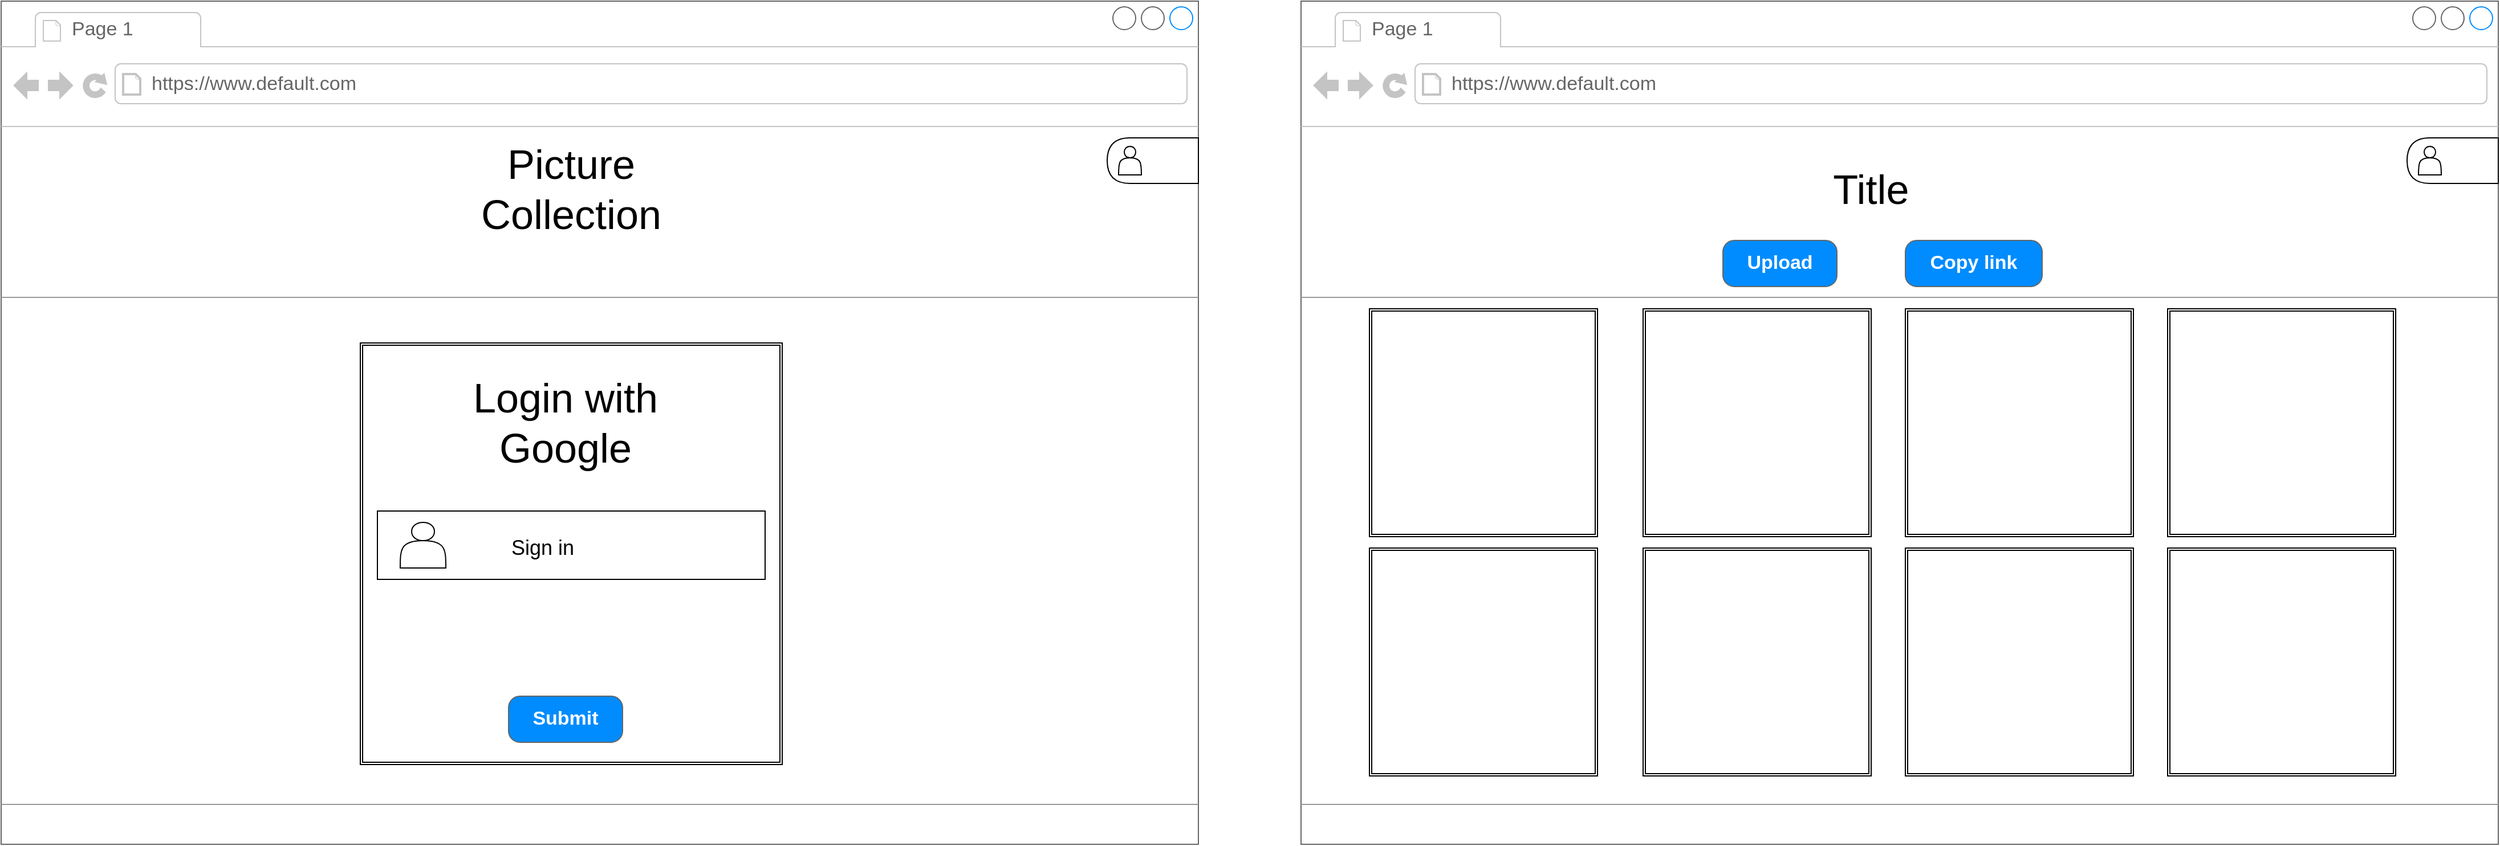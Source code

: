 <mxfile version="18.0.7" type="device"><diagram name="Page-1" id="2cc2dc42-3aac-f2a9-1cec-7a8b7cbee084"><mxGraphModel dx="3655" dy="980" grid="1" gridSize="10" guides="1" tooltips="1" connect="1" arrows="1" fold="1" page="1" pageScale="1" pageWidth="1100" pageHeight="850" background="none" math="0" shadow="0"><root><mxCell id="0"/><mxCell id="1" parent="0"/><mxCell id="7026571954dc6520-1" value="" style="strokeWidth=1;shadow=0;dashed=0;align=center;html=1;shape=mxgraph.mockup.containers.browserWindow;rSize=0;strokeColor=#666666;mainText=,;recursiveResize=0;rounded=0;labelBackgroundColor=none;fontFamily=Verdana;fontSize=12" parent="1" vertex="1"><mxGeometry x="40" y="20" width="1050" height="740" as="geometry"/></mxCell><mxCell id="7026571954dc6520-2" value="Page 1" style="strokeWidth=1;shadow=0;dashed=0;align=center;html=1;shape=mxgraph.mockup.containers.anchor;fontSize=17;fontColor=#666666;align=left;" parent="7026571954dc6520-1" vertex="1"><mxGeometry x="60" y="12" width="110" height="26" as="geometry"/></mxCell><mxCell id="7026571954dc6520-3" value="https://www.default.com" style="strokeWidth=1;shadow=0;dashed=0;align=center;html=1;shape=mxgraph.mockup.containers.anchor;rSize=0;fontSize=17;fontColor=#666666;align=left;" parent="7026571954dc6520-1" vertex="1"><mxGeometry x="130" y="60" width="250" height="26" as="geometry"/></mxCell><mxCell id="7026571954dc6520-15" value="" style="verticalLabelPosition=bottom;shadow=0;dashed=0;align=center;html=1;verticalAlign=top;strokeWidth=1;shape=mxgraph.mockup.markup.line;strokeColor=#999999;rounded=0;labelBackgroundColor=none;fillColor=#ffffff;fontFamily=Verdana;fontSize=12;fontColor=#000000;" parent="7026571954dc6520-1" vertex="1"><mxGeometry y="250" width="1050" height="20" as="geometry"/></mxCell><mxCell id="7026571954dc6520-21" value="" style="verticalLabelPosition=bottom;shadow=0;dashed=0;align=center;html=1;verticalAlign=top;strokeWidth=1;shape=mxgraph.mockup.markup.line;strokeColor=#999999;rounded=0;labelBackgroundColor=none;fillColor=#ffffff;fontFamily=Verdana;fontSize=12;fontColor=#000000;" parent="7026571954dc6520-1" vertex="1"><mxGeometry y="700" width="1050" height="10" as="geometry"/></mxCell><mxCell id="JsEl4-2OI2pgkyodTSHx-1" value="&lt;font style=&quot;font-size: 36px;&quot;&gt;Title&lt;/font&gt;" style="text;html=1;strokeColor=none;fillColor=none;align=center;verticalAlign=middle;whiteSpace=wrap;rounded=0;" vertex="1" parent="7026571954dc6520-1"><mxGeometry x="470" y="150" width="60" height="30" as="geometry"/></mxCell><mxCell id="JsEl4-2OI2pgkyodTSHx-2" value="Copy link" style="strokeWidth=1;shadow=0;dashed=0;align=center;html=1;shape=mxgraph.mockup.buttons.button;strokeColor=#666666;fontColor=#ffffff;mainText=;buttonStyle=round;fontSize=17;fontStyle=1;fillColor=#008cff;whiteSpace=wrap;" vertex="1" parent="7026571954dc6520-1"><mxGeometry x="530" y="210" width="120" height="40.5" as="geometry"/></mxCell><mxCell id="JsEl4-2OI2pgkyodTSHx-3" value="Upload " style="strokeWidth=1;shadow=0;dashed=0;align=center;html=1;shape=mxgraph.mockup.buttons.button;strokeColor=#666666;fontColor=#ffffff;mainText=;buttonStyle=round;fontSize=17;fontStyle=1;fillColor=#008cff;whiteSpace=wrap;" vertex="1" parent="7026571954dc6520-1"><mxGeometry x="370" y="210" width="100" height="40.5" as="geometry"/></mxCell><mxCell id="JsEl4-2OI2pgkyodTSHx-4" value="" style="shape=ext;double=1;whiteSpace=wrap;html=1;aspect=fixed;fontSize=36;" vertex="1" parent="7026571954dc6520-1"><mxGeometry x="60" y="270" width="200" height="200" as="geometry"/></mxCell><mxCell id="JsEl4-2OI2pgkyodTSHx-5" value="" style="shape=ext;double=1;whiteSpace=wrap;html=1;aspect=fixed;fontSize=36;" vertex="1" parent="7026571954dc6520-1"><mxGeometry x="300" y="270" width="200" height="200" as="geometry"/></mxCell><mxCell id="JsEl4-2OI2pgkyodTSHx-6" value="" style="shape=ext;double=1;whiteSpace=wrap;html=1;aspect=fixed;fontSize=36;" vertex="1" parent="7026571954dc6520-1"><mxGeometry x="530" y="270" width="200" height="200" as="geometry"/></mxCell><mxCell id="JsEl4-2OI2pgkyodTSHx-7" value="" style="shape=ext;double=1;whiteSpace=wrap;html=1;aspect=fixed;fontSize=36;" vertex="1" parent="7026571954dc6520-1"><mxGeometry x="760" y="270" width="200" height="200" as="geometry"/></mxCell><mxCell id="JsEl4-2OI2pgkyodTSHx-8" value="" style="shape=ext;double=1;whiteSpace=wrap;html=1;aspect=fixed;fontSize=36;" vertex="1" parent="7026571954dc6520-1"><mxGeometry x="60" y="480" width="200" height="200" as="geometry"/></mxCell><mxCell id="JsEl4-2OI2pgkyodTSHx-9" value="" style="shape=ext;double=1;whiteSpace=wrap;html=1;aspect=fixed;fontSize=36;" vertex="1" parent="7026571954dc6520-1"><mxGeometry x="300" y="480" width="200" height="200" as="geometry"/></mxCell><mxCell id="JsEl4-2OI2pgkyodTSHx-10" value="" style="shape=ext;double=1;whiteSpace=wrap;html=1;aspect=fixed;fontSize=36;" vertex="1" parent="7026571954dc6520-1"><mxGeometry x="530" y="480" width="200" height="200" as="geometry"/></mxCell><mxCell id="JsEl4-2OI2pgkyodTSHx-11" value="" style="shape=ext;double=1;whiteSpace=wrap;html=1;aspect=fixed;fontSize=36;" vertex="1" parent="7026571954dc6520-1"><mxGeometry x="760" y="480" width="200" height="200" as="geometry"/></mxCell><mxCell id="JsEl4-2OI2pgkyodTSHx-12" value="" style="shape=delay;whiteSpace=wrap;html=1;fontSize=36;rotation=-180;" vertex="1" parent="7026571954dc6520-1"><mxGeometry x="970" y="120" width="80" height="40" as="geometry"/></mxCell><mxCell id="JsEl4-2OI2pgkyodTSHx-13" value="" style="shape=actor;whiteSpace=wrap;html=1;fontSize=36;" vertex="1" parent="7026571954dc6520-1"><mxGeometry x="980" y="127.5" width="20" height="25" as="geometry"/></mxCell><mxCell id="JsEl4-2OI2pgkyodTSHx-14" value="" style="strokeWidth=1;shadow=0;dashed=0;align=center;html=1;shape=mxgraph.mockup.containers.browserWindow;rSize=0;strokeColor=#666666;mainText=,;recursiveResize=0;rounded=0;labelBackgroundColor=none;fontFamily=Verdana;fontSize=12" vertex="1" parent="1"><mxGeometry x="-1100" y="20" width="1050" height="740" as="geometry"/></mxCell><mxCell id="JsEl4-2OI2pgkyodTSHx-15" value="Page 1" style="strokeWidth=1;shadow=0;dashed=0;align=center;html=1;shape=mxgraph.mockup.containers.anchor;fontSize=17;fontColor=#666666;align=left;" vertex="1" parent="JsEl4-2OI2pgkyodTSHx-14"><mxGeometry x="60" y="12" width="110" height="26" as="geometry"/></mxCell><mxCell id="JsEl4-2OI2pgkyodTSHx-16" value="https://www.default.com" style="strokeWidth=1;shadow=0;dashed=0;align=center;html=1;shape=mxgraph.mockup.containers.anchor;rSize=0;fontSize=17;fontColor=#666666;align=left;" vertex="1" parent="JsEl4-2OI2pgkyodTSHx-14"><mxGeometry x="130" y="60" width="250" height="26" as="geometry"/></mxCell><mxCell id="JsEl4-2OI2pgkyodTSHx-17" value="" style="verticalLabelPosition=bottom;shadow=0;dashed=0;align=center;html=1;verticalAlign=top;strokeWidth=1;shape=mxgraph.mockup.markup.line;strokeColor=#999999;rounded=0;labelBackgroundColor=none;fillColor=#ffffff;fontFamily=Verdana;fontSize=12;fontColor=#000000;" vertex="1" parent="JsEl4-2OI2pgkyodTSHx-14"><mxGeometry y="250" width="1050" height="20" as="geometry"/></mxCell><mxCell id="JsEl4-2OI2pgkyodTSHx-18" value="" style="verticalLabelPosition=bottom;shadow=0;dashed=0;align=center;html=1;verticalAlign=top;strokeWidth=1;shape=mxgraph.mockup.markup.line;strokeColor=#999999;rounded=0;labelBackgroundColor=none;fillColor=#ffffff;fontFamily=Verdana;fontSize=12;fontColor=#000000;" vertex="1" parent="JsEl4-2OI2pgkyodTSHx-14"><mxGeometry y="700" width="1050" height="10" as="geometry"/></mxCell><mxCell id="JsEl4-2OI2pgkyodTSHx-19" value="&lt;div&gt;&lt;font style=&quot;font-size: 36px;&quot;&gt;Picture Collection &lt;/font&gt;&lt;br&gt;&lt;/div&gt;" style="text;html=1;strokeColor=none;fillColor=none;align=center;verticalAlign=middle;whiteSpace=wrap;rounded=0;" vertex="1" parent="JsEl4-2OI2pgkyodTSHx-14"><mxGeometry x="470" y="150" width="60" height="30" as="geometry"/></mxCell><mxCell id="JsEl4-2OI2pgkyodTSHx-30" value="" style="shape=delay;whiteSpace=wrap;html=1;fontSize=36;rotation=-180;" vertex="1" parent="JsEl4-2OI2pgkyodTSHx-14"><mxGeometry x="970" y="120" width="80" height="40" as="geometry"/></mxCell><mxCell id="JsEl4-2OI2pgkyodTSHx-31" value="" style="shape=actor;whiteSpace=wrap;html=1;fontSize=36;" vertex="1" parent="JsEl4-2OI2pgkyodTSHx-14"><mxGeometry x="980" y="127.5" width="20" height="25" as="geometry"/></mxCell><mxCell id="JsEl4-2OI2pgkyodTSHx-46" value="" style="shape=ext;double=1;whiteSpace=wrap;html=1;aspect=fixed;fontSize=36;" vertex="1" parent="JsEl4-2OI2pgkyodTSHx-14"><mxGeometry x="315" y="300" width="370" height="370" as="geometry"/></mxCell><mxCell id="JsEl4-2OI2pgkyodTSHx-47" value="Login with Google" style="text;html=1;strokeColor=none;fillColor=none;align=center;verticalAlign=middle;whiteSpace=wrap;rounded=0;fontSize=36;" vertex="1" parent="JsEl4-2OI2pgkyodTSHx-14"><mxGeometry x="380" y="292.5" width="230" height="155" as="geometry"/></mxCell><mxCell id="JsEl4-2OI2pgkyodTSHx-48" value="" style="rounded=0;whiteSpace=wrap;html=1;fontSize=36;" vertex="1" parent="JsEl4-2OI2pgkyodTSHx-14"><mxGeometry x="330" y="447.5" width="340" height="60" as="geometry"/></mxCell><mxCell id="JsEl4-2OI2pgkyodTSHx-49" value="" style="shape=actor;whiteSpace=wrap;html=1;fontSize=36;" vertex="1" parent="JsEl4-2OI2pgkyodTSHx-14"><mxGeometry x="350" y="457.5" width="40" height="40" as="geometry"/></mxCell><mxCell id="JsEl4-2OI2pgkyodTSHx-50" value="&lt;font style=&quot;font-size: 18px;&quot;&gt;Sign in&lt;/font&gt;" style="text;html=1;strokeColor=none;fillColor=none;align=center;verticalAlign=middle;whiteSpace=wrap;rounded=0;fontSize=36;" vertex="1" parent="JsEl4-2OI2pgkyodTSHx-14"><mxGeometry x="410" y="457.5" width="130" height="30" as="geometry"/></mxCell><mxCell id="JsEl4-2OI2pgkyodTSHx-32" value="Submit" style="strokeWidth=1;shadow=0;dashed=0;align=center;html=1;shape=mxgraph.mockup.buttons.button;strokeColor=#666666;fontColor=#ffffff;mainText=;buttonStyle=round;fontSize=17;fontStyle=1;fillColor=#008cff;whiteSpace=wrap;" vertex="1" parent="JsEl4-2OI2pgkyodTSHx-14"><mxGeometry x="445" y="610" width="100" height="40.5" as="geometry"/></mxCell></root></mxGraphModel></diagram></mxfile>